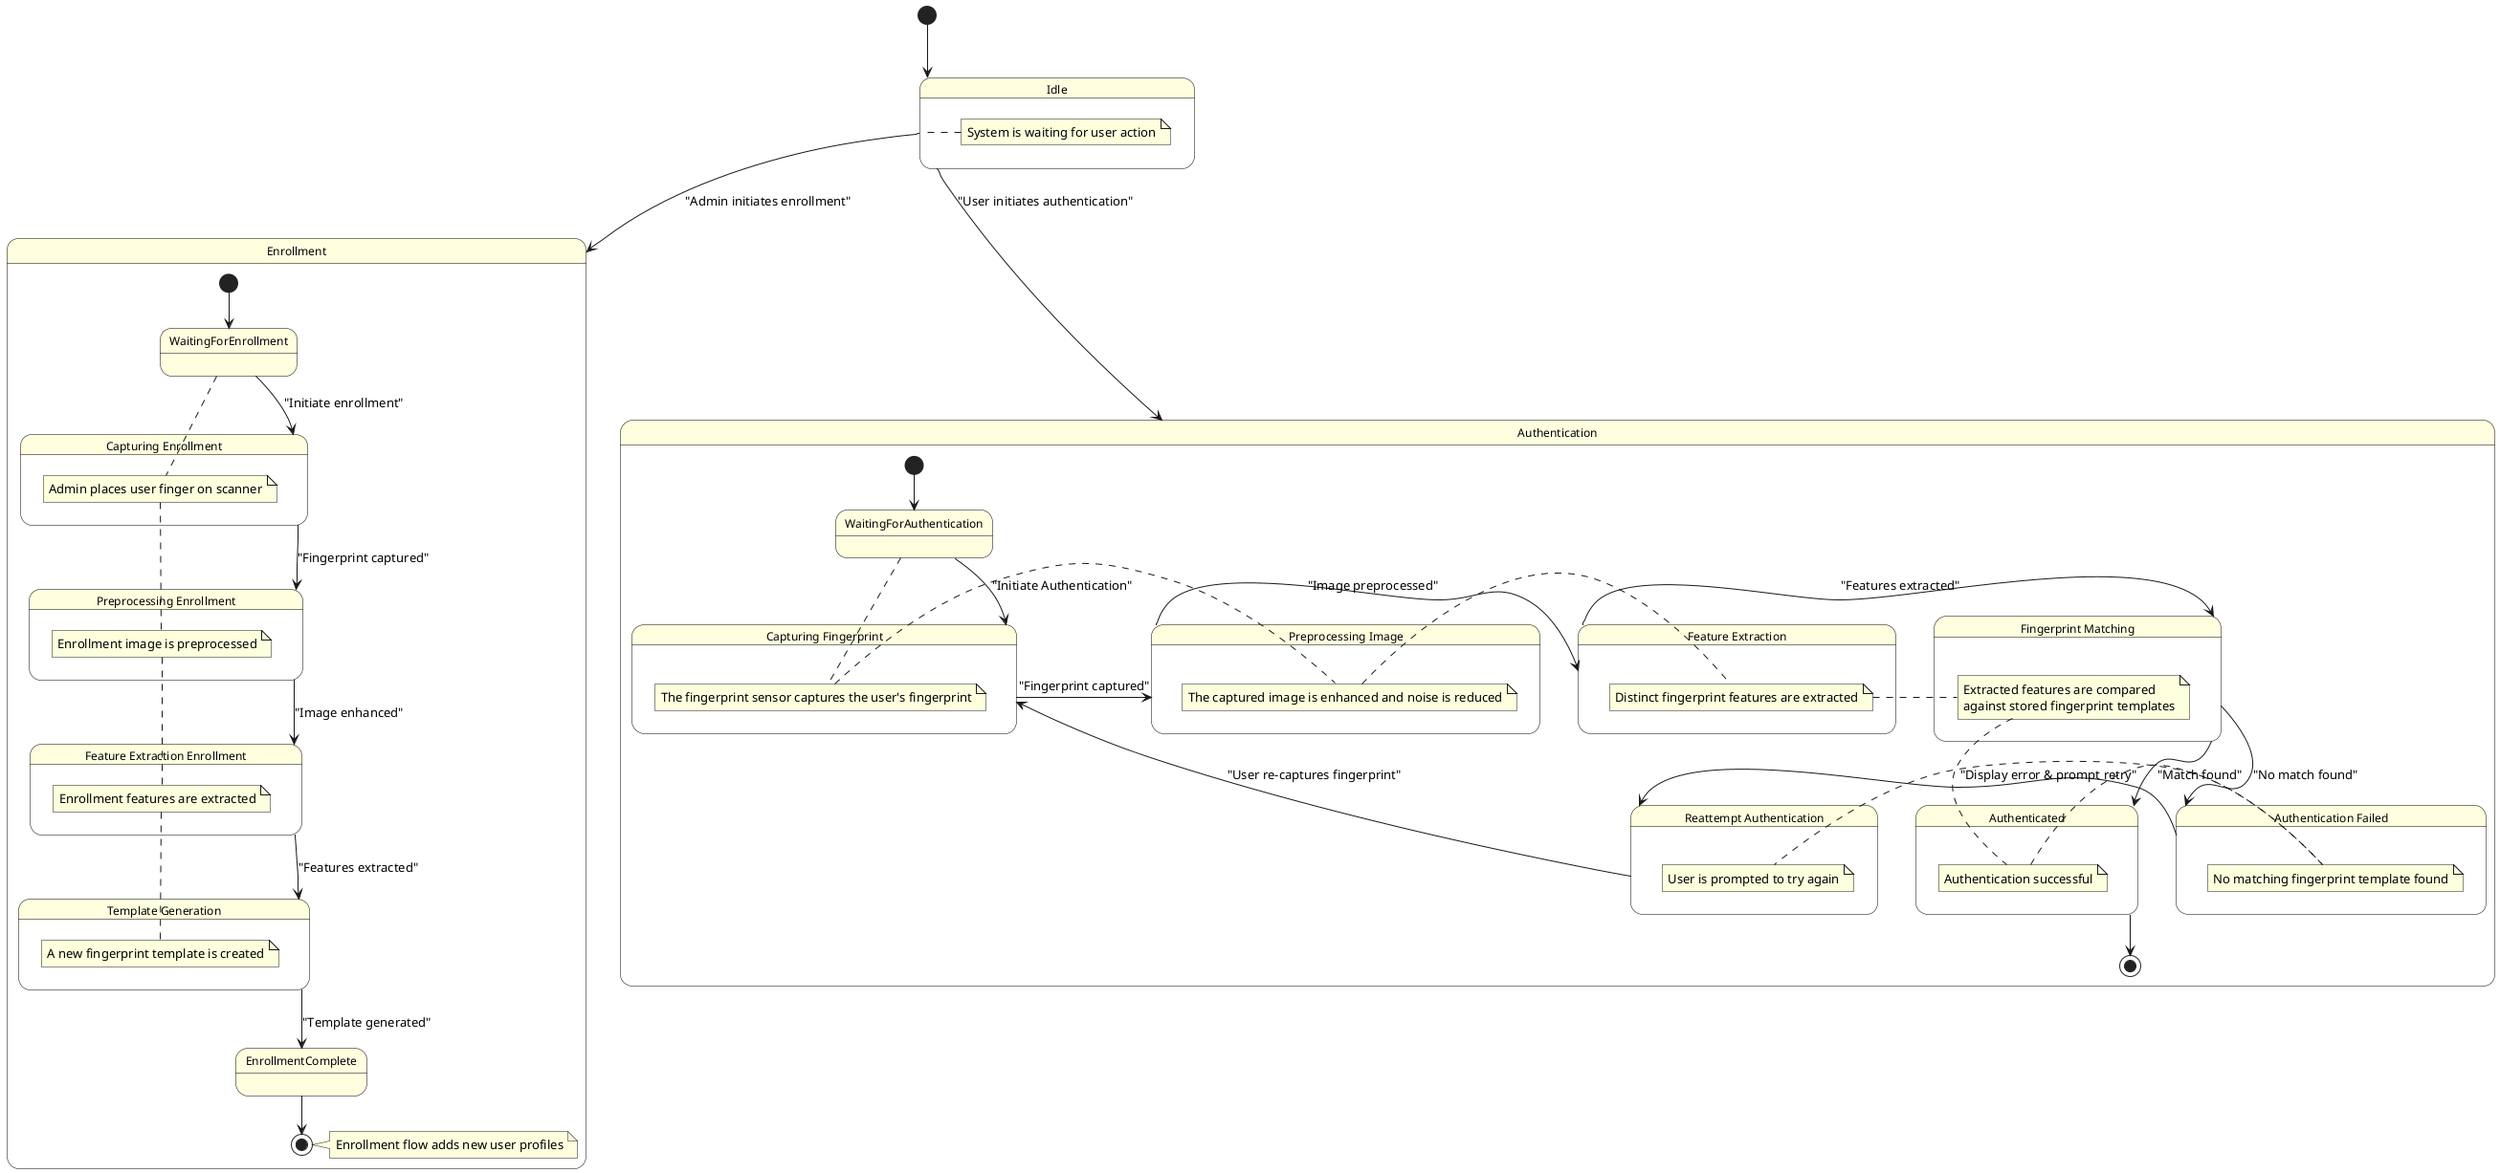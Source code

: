 @startuml
skinparam state {
  BackgroundColor LightYellow
  BorderColor Black
  FontName Arial
  FontSize 12
}

[*] --> Idle

state Idle {
  note right: System is waiting for user action
}

' -------- Enrollment Flow (Nested) --------
state Enrollment {
  [*] --> WaitingForEnrollment
  state "Capturing Enrollment" as CE {
    note right: Admin places user finger on scanner
  }
  state "Preprocessing Enrollment" as PE {
    note right: Enrollment image is preprocessed
  }
  state "Feature Extraction Enrollment" as FEE {
    note right: Enrollment features are extracted
  }
  state "Template Generation" as TG {
    note right: A new fingerprint template is created
  }
  WaitingForEnrollment --> CE : "Initiate enrollment"
  CE --> PE : "Fingerprint captured"
  PE --> FEE : "Image enhanced"
  FEE --> TG : "Features extracted"
  TG --> EnrollmentComplete : "Template generated"
  EnrollmentComplete --> [*]
  note right: Enrollment flow adds new user profiles
}

Idle --> Enrollment : "Admin initiates enrollment"

' -------- Authentication Flow --------

state Authentication {
    [*] --> WaitingForAuthentication

    state "Capturing Fingerprint" as CF {
        note right: The fingerprint sensor captures the user's fingerprint
    }
    
    state "Preprocessing Image" as PI {
        note right: The captured image is enhanced and noise is reduced
    }

    state "Feature Extraction" as FE {
        note right: Distinct fingerprint features are extracted
    }

    state "Fingerprint Matching" as FM {
        note right: Extracted features are compared\nagainst stored fingerprint templates
    }

    state Authenticated {
        note right: Authentication successful
    }
    
    state "Authentication Failed" as AF {
        note right: No matching fingerprint template found
    }
    
    state "Reattempt Authentication" as RA {
        note right: User is prompted to try again
    }

    WaitingForAuthentication --> CF : "Initiate Authentication"
    CF --> PI : "Fingerprint captured"
    PI --> FE : "Image preprocessed"
    FE --> FM : "Features extracted"
    FM --> Authenticated : "Match found"
    FM --> AF : "No match found"
    AF --> RA : "Display error & prompt retry"
    RA --> CF : "User re-captures fingerprint"
    Authenticated --> [*]
}

Idle --> Authentication : "User initiates authentication"


@enduml
